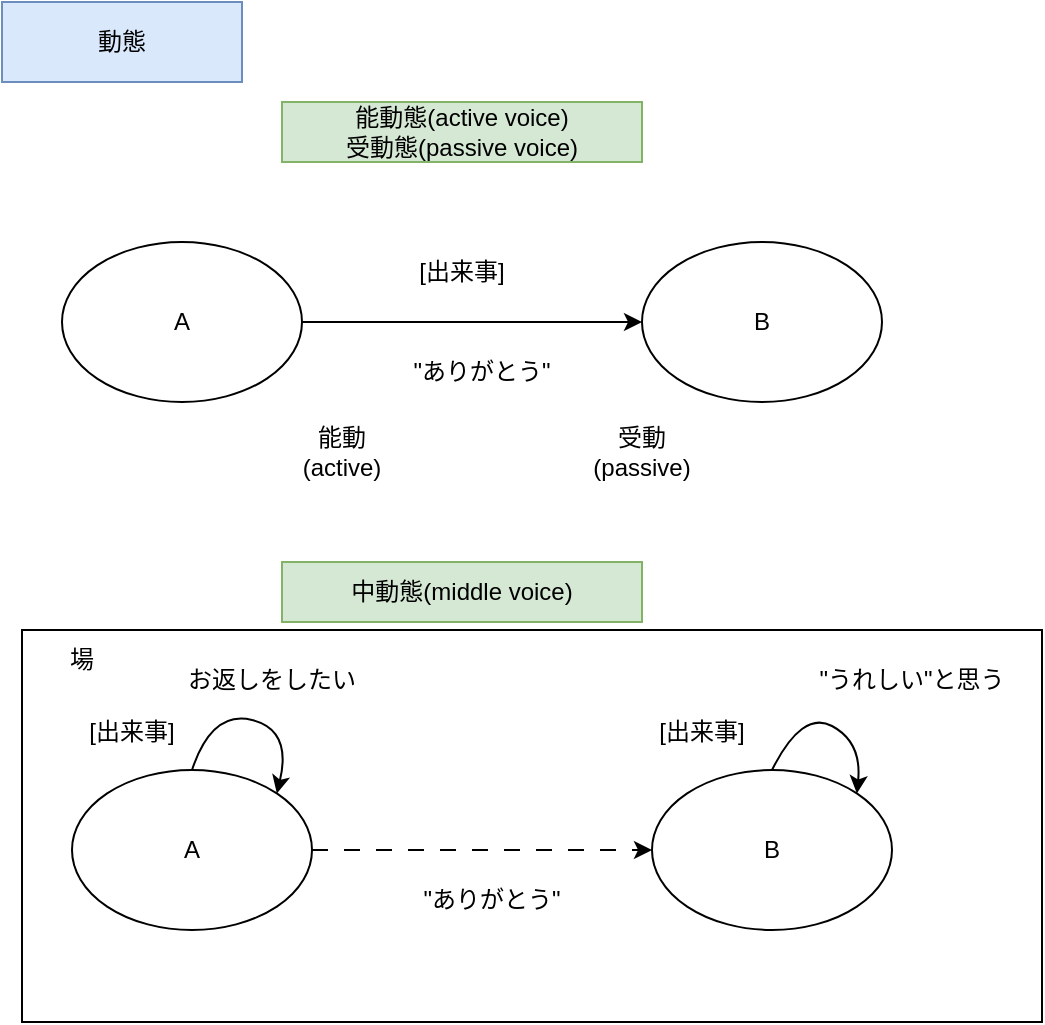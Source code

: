 <mxfile version="27.0.9">
  <diagram name="ページ1" id="XXv5Cp4fNnT-YZkBVr2Y">
    <mxGraphModel dx="1064" dy="883" grid="1" gridSize="10" guides="1" tooltips="1" connect="1" arrows="1" fold="1" page="1" pageScale="1" pageWidth="1169" pageHeight="827" math="0" shadow="0">
      <root>
        <mxCell id="0" />
        <mxCell id="1" parent="0" />
        <mxCell id="NyK0vDpIMJGg7dp4muL_-20" value="" style="rounded=0;whiteSpace=wrap;html=1;" vertex="1" parent="1">
          <mxGeometry x="90" y="354" width="510" height="196" as="geometry" />
        </mxCell>
        <mxCell id="NyK0vDpIMJGg7dp4muL_-1" value="動態" style="text;html=1;align=center;verticalAlign=middle;whiteSpace=wrap;rounded=0;fillColor=#dae8fc;strokeColor=#6c8ebf;" vertex="1" parent="1">
          <mxGeometry x="80" y="40" width="120" height="40" as="geometry" />
        </mxCell>
        <mxCell id="NyK0vDpIMJGg7dp4muL_-2" value="A" style="ellipse;whiteSpace=wrap;html=1;" vertex="1" parent="1">
          <mxGeometry x="110" y="160" width="120" height="80" as="geometry" />
        </mxCell>
        <mxCell id="NyK0vDpIMJGg7dp4muL_-3" value="B" style="ellipse;whiteSpace=wrap;html=1;" vertex="1" parent="1">
          <mxGeometry x="400" y="160" width="120" height="80" as="geometry" />
        </mxCell>
        <mxCell id="NyK0vDpIMJGg7dp4muL_-4" value="" style="endArrow=classic;html=1;rounded=0;exitX=1;exitY=0.5;exitDx=0;exitDy=0;entryX=0;entryY=0.5;entryDx=0;entryDy=0;" edge="1" parent="1" source="NyK0vDpIMJGg7dp4muL_-2" target="NyK0vDpIMJGg7dp4muL_-3">
          <mxGeometry width="50" height="50" relative="1" as="geometry">
            <mxPoint x="270" y="210" as="sourcePoint" />
            <mxPoint x="320" y="160" as="targetPoint" />
          </mxGeometry>
        </mxCell>
        <mxCell id="NyK0vDpIMJGg7dp4muL_-5" value="&quot;ありがとう&quot;" style="text;html=1;align=center;verticalAlign=middle;whiteSpace=wrap;rounded=0;" vertex="1" parent="1">
          <mxGeometry x="250" y="210" width="140" height="30" as="geometry" />
        </mxCell>
        <mxCell id="NyK0vDpIMJGg7dp4muL_-6" value="能動&lt;div&gt;(active)&lt;/div&gt;" style="text;html=1;align=center;verticalAlign=middle;whiteSpace=wrap;rounded=0;" vertex="1" parent="1">
          <mxGeometry x="210" y="250" width="80" height="30" as="geometry" />
        </mxCell>
        <mxCell id="NyK0vDpIMJGg7dp4muL_-7" value="受動&lt;div&gt;(passive)&lt;/div&gt;" style="text;html=1;align=center;verticalAlign=middle;whiteSpace=wrap;rounded=0;" vertex="1" parent="1">
          <mxGeometry x="360" y="250" width="80" height="30" as="geometry" />
        </mxCell>
        <mxCell id="NyK0vDpIMJGg7dp4muL_-8" value="A" style="ellipse;whiteSpace=wrap;html=1;" vertex="1" parent="1">
          <mxGeometry x="115" y="424" width="120" height="80" as="geometry" />
        </mxCell>
        <mxCell id="NyK0vDpIMJGg7dp4muL_-9" value="B" style="ellipse;whiteSpace=wrap;html=1;" vertex="1" parent="1">
          <mxGeometry x="405" y="424" width="120" height="80" as="geometry" />
        </mxCell>
        <mxCell id="NyK0vDpIMJGg7dp4muL_-10" value="" style="endArrow=classic;html=1;rounded=0;exitX=1;exitY=0.5;exitDx=0;exitDy=0;entryX=0;entryY=0.5;entryDx=0;entryDy=0;dashed=1;dashPattern=8 8;" edge="1" source="NyK0vDpIMJGg7dp4muL_-8" target="NyK0vDpIMJGg7dp4muL_-9" parent="1">
          <mxGeometry width="50" height="50" relative="1" as="geometry">
            <mxPoint x="275" y="474" as="sourcePoint" />
            <mxPoint x="325" y="424" as="targetPoint" />
          </mxGeometry>
        </mxCell>
        <mxCell id="NyK0vDpIMJGg7dp4muL_-11" value="&quot;ありがとう&quot;" style="text;html=1;align=center;verticalAlign=middle;whiteSpace=wrap;rounded=0;" vertex="1" parent="1">
          <mxGeometry x="255" y="474" width="140" height="30" as="geometry" />
        </mxCell>
        <mxCell id="NyK0vDpIMJGg7dp4muL_-12" value="お返しをしたい" style="text;html=1;align=center;verticalAlign=middle;whiteSpace=wrap;rounded=0;" vertex="1" parent="1">
          <mxGeometry x="165" y="364" width="100" height="30" as="geometry" />
        </mxCell>
        <mxCell id="NyK0vDpIMJGg7dp4muL_-14" value="" style="curved=1;endArrow=classic;html=1;rounded=0;exitX=0.5;exitY=0;exitDx=0;exitDy=0;entryX=1;entryY=0;entryDx=0;entryDy=0;" edge="1" parent="1" source="NyK0vDpIMJGg7dp4muL_-8" target="NyK0vDpIMJGg7dp4muL_-8">
          <mxGeometry width="50" height="50" relative="1" as="geometry">
            <mxPoint x="565" y="634" as="sourcePoint" />
            <mxPoint x="615" y="584" as="targetPoint" />
            <Array as="points">
              <mxPoint x="185" y="394" />
              <mxPoint x="225" y="404" />
            </Array>
          </mxGeometry>
        </mxCell>
        <mxCell id="NyK0vDpIMJGg7dp4muL_-16" value="能動態&lt;span style=&quot;background-color: transparent; color: light-dark(rgb(0, 0, 0), rgb(255, 255, 255));&quot;&gt;(active voice)&lt;/span&gt;&lt;div&gt;受動態&lt;span style=&quot;background-color: transparent; color: light-dark(rgb(0, 0, 0), rgb(255, 255, 255));&quot;&gt;(passive voice)&lt;/span&gt;&lt;/div&gt;" style="text;html=1;align=center;verticalAlign=middle;whiteSpace=wrap;rounded=0;fillColor=#d5e8d4;strokeColor=#82b366;" vertex="1" parent="1">
          <mxGeometry x="220" y="90" width="180" height="30" as="geometry" />
        </mxCell>
        <mxCell id="NyK0vDpIMJGg7dp4muL_-17" value="中動態&lt;span style=&quot;background-color: transparent; color: light-dark(rgb(0, 0, 0), rgb(255, 255, 255));&quot;&gt;(middle voice)&lt;br&gt;&lt;/span&gt;" style="text;html=1;align=center;verticalAlign=middle;whiteSpace=wrap;rounded=0;fillColor=#d5e8d4;strokeColor=#82b366;" vertex="1" parent="1">
          <mxGeometry x="220" y="320" width="180" height="30" as="geometry" />
        </mxCell>
        <mxCell id="NyK0vDpIMJGg7dp4muL_-18" value="" style="curved=1;endArrow=classic;html=1;rounded=0;exitX=0.5;exitY=0;exitDx=0;exitDy=0;entryX=1;entryY=0;entryDx=0;entryDy=0;" edge="1" parent="1" source="NyK0vDpIMJGg7dp4muL_-9" target="NyK0vDpIMJGg7dp4muL_-9">
          <mxGeometry width="50" height="50" relative="1" as="geometry">
            <mxPoint x="505" y="414" as="sourcePoint" />
            <mxPoint x="547" y="426" as="targetPoint" />
            <Array as="points">
              <mxPoint x="480" y="394" />
              <mxPoint x="510" y="410" />
            </Array>
          </mxGeometry>
        </mxCell>
        <mxCell id="NyK0vDpIMJGg7dp4muL_-19" value="&quot;うれしい&quot;と思う" style="text;html=1;align=center;verticalAlign=middle;whiteSpace=wrap;rounded=0;" vertex="1" parent="1">
          <mxGeometry x="485" y="364" width="100" height="30" as="geometry" />
        </mxCell>
        <mxCell id="NyK0vDpIMJGg7dp4muL_-21" value="場" style="text;html=1;align=center;verticalAlign=middle;whiteSpace=wrap;rounded=0;" vertex="1" parent="1">
          <mxGeometry x="90" y="354" width="60" height="30" as="geometry" />
        </mxCell>
        <mxCell id="NyK0vDpIMJGg7dp4muL_-22" value="[出来事]" style="text;html=1;align=center;verticalAlign=middle;whiteSpace=wrap;rounded=0;" vertex="1" parent="1">
          <mxGeometry x="280" y="160" width="60" height="30" as="geometry" />
        </mxCell>
        <mxCell id="NyK0vDpIMJGg7dp4muL_-23" value="[出来事]" style="text;html=1;align=center;verticalAlign=middle;whiteSpace=wrap;rounded=0;" vertex="1" parent="1">
          <mxGeometry x="115" y="390" width="60" height="30" as="geometry" />
        </mxCell>
        <mxCell id="NyK0vDpIMJGg7dp4muL_-24" value="[出来事]" style="text;html=1;align=center;verticalAlign=middle;whiteSpace=wrap;rounded=0;" vertex="1" parent="1">
          <mxGeometry x="400" y="390" width="60" height="30" as="geometry" />
        </mxCell>
      </root>
    </mxGraphModel>
  </diagram>
</mxfile>

